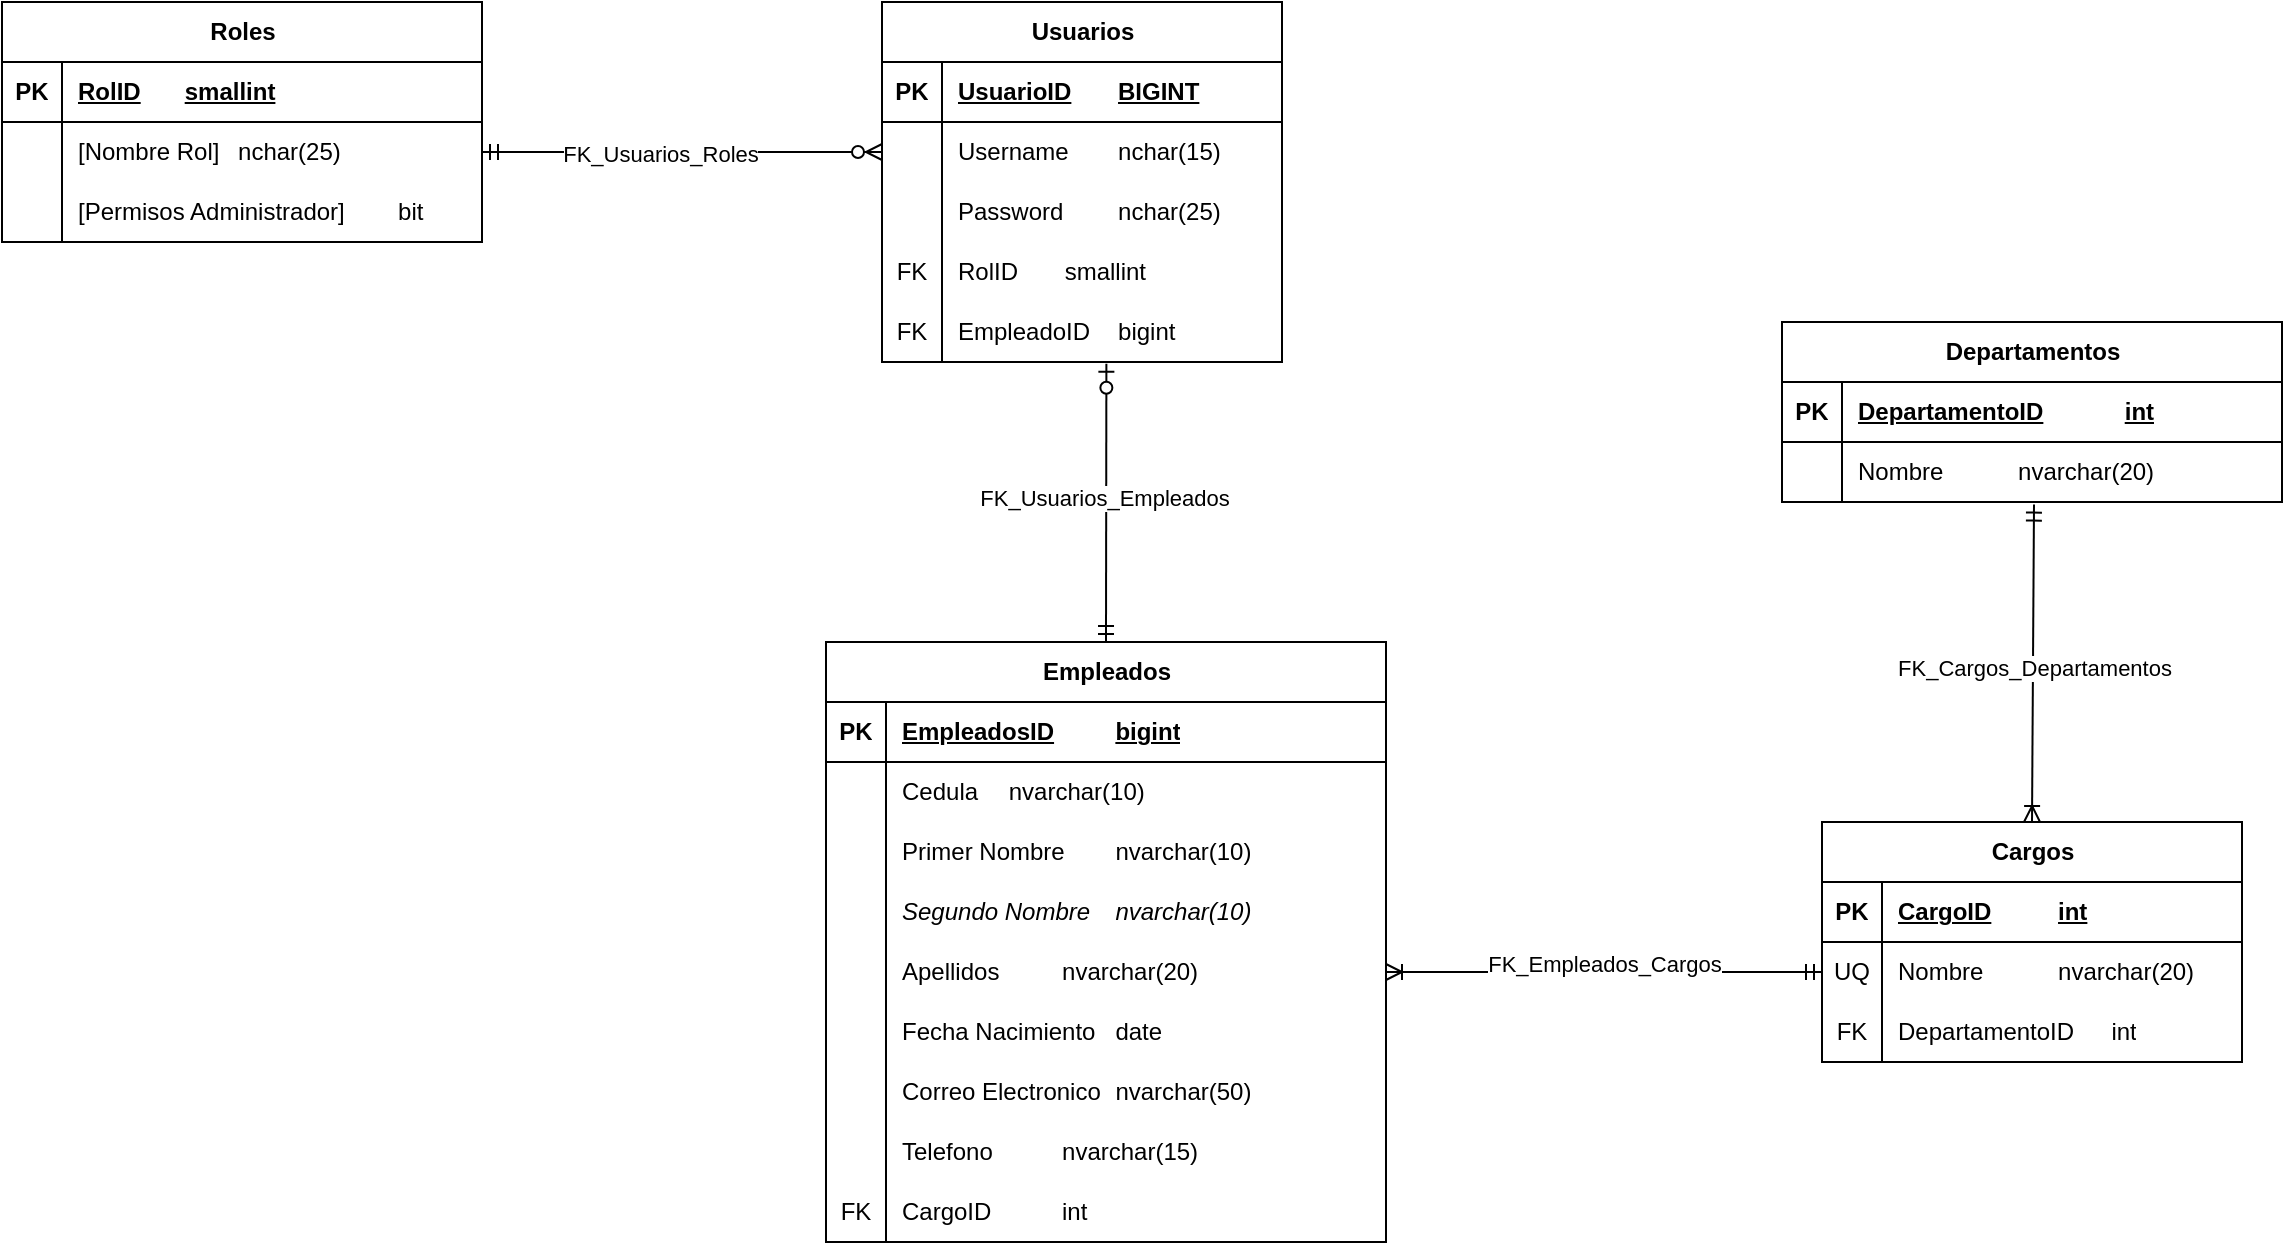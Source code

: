 <mxfile version="24.7.6">
  <diagram name="Página-1" id="Jkwq7sTo8KRgoUrjjLxQ">
    <mxGraphModel dx="1320" dy="912" grid="1" gridSize="10" guides="1" tooltips="1" connect="1" arrows="1" fold="1" page="1" pageScale="1" pageWidth="827" pageHeight="1169" math="0" shadow="0">
      <root>
        <mxCell id="0" />
        <mxCell id="1" parent="0" />
        <mxCell id="3hcmhtLCjMTXaNoc0a5Z-1" value="Usuarios" style="shape=table;startSize=30;container=1;collapsible=1;childLayout=tableLayout;fixedRows=1;rowLines=0;fontStyle=1;align=center;resizeLast=1;html=1;" vertex="1" parent="1">
          <mxGeometry x="520" y="240" width="200" height="180" as="geometry" />
        </mxCell>
        <mxCell id="3hcmhtLCjMTXaNoc0a5Z-2" value="" style="shape=tableRow;horizontal=0;startSize=0;swimlaneHead=0;swimlaneBody=0;fillColor=none;collapsible=0;dropTarget=0;points=[[0,0.5],[1,0.5]];portConstraint=eastwest;top=0;left=0;right=0;bottom=1;" vertex="1" parent="3hcmhtLCjMTXaNoc0a5Z-1">
          <mxGeometry y="30" width="200" height="30" as="geometry" />
        </mxCell>
        <mxCell id="3hcmhtLCjMTXaNoc0a5Z-3" value="PK" style="shape=partialRectangle;connectable=0;fillColor=none;top=0;left=0;bottom=0;right=0;fontStyle=1;overflow=hidden;whiteSpace=wrap;html=1;" vertex="1" parent="3hcmhtLCjMTXaNoc0a5Z-2">
          <mxGeometry width="30" height="30" as="geometry">
            <mxRectangle width="30" height="30" as="alternateBounds" />
          </mxGeometry>
        </mxCell>
        <mxCell id="3hcmhtLCjMTXaNoc0a5Z-4" value="UsuarioID&lt;span style=&quot;white-space: pre;&quot;&gt;&#x9;&lt;/span&gt;BIGINT" style="shape=partialRectangle;connectable=0;fillColor=none;top=0;left=0;bottom=0;right=0;align=left;spacingLeft=6;fontStyle=5;overflow=hidden;whiteSpace=wrap;html=1;" vertex="1" parent="3hcmhtLCjMTXaNoc0a5Z-2">
          <mxGeometry x="30" width="170" height="30" as="geometry">
            <mxRectangle width="170" height="30" as="alternateBounds" />
          </mxGeometry>
        </mxCell>
        <mxCell id="3hcmhtLCjMTXaNoc0a5Z-5" value="" style="shape=tableRow;horizontal=0;startSize=0;swimlaneHead=0;swimlaneBody=0;fillColor=none;collapsible=0;dropTarget=0;points=[[0,0.5],[1,0.5]];portConstraint=eastwest;top=0;left=0;right=0;bottom=0;" vertex="1" parent="3hcmhtLCjMTXaNoc0a5Z-1">
          <mxGeometry y="60" width="200" height="30" as="geometry" />
        </mxCell>
        <mxCell id="3hcmhtLCjMTXaNoc0a5Z-6" value="" style="shape=partialRectangle;connectable=0;fillColor=none;top=0;left=0;bottom=0;right=0;editable=1;overflow=hidden;whiteSpace=wrap;html=1;" vertex="1" parent="3hcmhtLCjMTXaNoc0a5Z-5">
          <mxGeometry width="30" height="30" as="geometry">
            <mxRectangle width="30" height="30" as="alternateBounds" />
          </mxGeometry>
        </mxCell>
        <mxCell id="3hcmhtLCjMTXaNoc0a5Z-7" value="Username&amp;nbsp;&lt;span style=&quot;white-space: pre;&quot;&gt;&#x9;&lt;/span&gt;nchar(15)" style="shape=partialRectangle;connectable=0;fillColor=none;top=0;left=0;bottom=0;right=0;align=left;spacingLeft=6;overflow=hidden;whiteSpace=wrap;html=1;" vertex="1" parent="3hcmhtLCjMTXaNoc0a5Z-5">
          <mxGeometry x="30" width="170" height="30" as="geometry">
            <mxRectangle width="170" height="30" as="alternateBounds" />
          </mxGeometry>
        </mxCell>
        <mxCell id="3hcmhtLCjMTXaNoc0a5Z-8" value="" style="shape=tableRow;horizontal=0;startSize=0;swimlaneHead=0;swimlaneBody=0;fillColor=none;collapsible=0;dropTarget=0;points=[[0,0.5],[1,0.5]];portConstraint=eastwest;top=0;left=0;right=0;bottom=0;" vertex="1" parent="3hcmhtLCjMTXaNoc0a5Z-1">
          <mxGeometry y="90" width="200" height="30" as="geometry" />
        </mxCell>
        <mxCell id="3hcmhtLCjMTXaNoc0a5Z-9" value="" style="shape=partialRectangle;connectable=0;fillColor=none;top=0;left=0;bottom=0;right=0;editable=1;overflow=hidden;whiteSpace=wrap;html=1;" vertex="1" parent="3hcmhtLCjMTXaNoc0a5Z-8">
          <mxGeometry width="30" height="30" as="geometry">
            <mxRectangle width="30" height="30" as="alternateBounds" />
          </mxGeometry>
        </mxCell>
        <mxCell id="3hcmhtLCjMTXaNoc0a5Z-10" value="Password&lt;span style=&quot;white-space: pre;&quot;&gt;&#x9;&lt;/span&gt;nchar(25)" style="shape=partialRectangle;connectable=0;fillColor=none;top=0;left=0;bottom=0;right=0;align=left;spacingLeft=6;overflow=hidden;whiteSpace=wrap;html=1;" vertex="1" parent="3hcmhtLCjMTXaNoc0a5Z-8">
          <mxGeometry x="30" width="170" height="30" as="geometry">
            <mxRectangle width="170" height="30" as="alternateBounds" />
          </mxGeometry>
        </mxCell>
        <mxCell id="3hcmhtLCjMTXaNoc0a5Z-11" value="" style="shape=tableRow;horizontal=0;startSize=0;swimlaneHead=0;swimlaneBody=0;fillColor=none;collapsible=0;dropTarget=0;points=[[0,0.5],[1,0.5]];portConstraint=eastwest;top=0;left=0;right=0;bottom=0;" vertex="1" parent="3hcmhtLCjMTXaNoc0a5Z-1">
          <mxGeometry y="120" width="200" height="30" as="geometry" />
        </mxCell>
        <mxCell id="3hcmhtLCjMTXaNoc0a5Z-12" value="FK" style="shape=partialRectangle;connectable=0;fillColor=none;top=0;left=0;bottom=0;right=0;editable=1;overflow=hidden;whiteSpace=wrap;html=1;" vertex="1" parent="3hcmhtLCjMTXaNoc0a5Z-11">
          <mxGeometry width="30" height="30" as="geometry">
            <mxRectangle width="30" height="30" as="alternateBounds" />
          </mxGeometry>
        </mxCell>
        <mxCell id="3hcmhtLCjMTXaNoc0a5Z-13" value="RolID&lt;span style=&quot;white-space: pre;&quot;&gt;&#x9;&lt;/span&gt;smallint" style="shape=partialRectangle;connectable=0;fillColor=none;top=0;left=0;bottom=0;right=0;align=left;spacingLeft=6;overflow=hidden;whiteSpace=wrap;html=1;" vertex="1" parent="3hcmhtLCjMTXaNoc0a5Z-11">
          <mxGeometry x="30" width="170" height="30" as="geometry">
            <mxRectangle width="170" height="30" as="alternateBounds" />
          </mxGeometry>
        </mxCell>
        <mxCell id="3hcmhtLCjMTXaNoc0a5Z-56" style="shape=tableRow;horizontal=0;startSize=0;swimlaneHead=0;swimlaneBody=0;fillColor=none;collapsible=0;dropTarget=0;points=[[0,0.5],[1,0.5]];portConstraint=eastwest;top=0;left=0;right=0;bottom=0;" vertex="1" parent="3hcmhtLCjMTXaNoc0a5Z-1">
          <mxGeometry y="150" width="200" height="30" as="geometry" />
        </mxCell>
        <mxCell id="3hcmhtLCjMTXaNoc0a5Z-57" value="FK" style="shape=partialRectangle;connectable=0;fillColor=none;top=0;left=0;bottom=0;right=0;editable=1;overflow=hidden;whiteSpace=wrap;html=1;" vertex="1" parent="3hcmhtLCjMTXaNoc0a5Z-56">
          <mxGeometry width="30" height="30" as="geometry">
            <mxRectangle width="30" height="30" as="alternateBounds" />
          </mxGeometry>
        </mxCell>
        <mxCell id="3hcmhtLCjMTXaNoc0a5Z-58" value="EmpleadoID&lt;span style=&quot;white-space: pre;&quot;&gt;&#x9;&lt;/span&gt;bigint" style="shape=partialRectangle;connectable=0;fillColor=none;top=0;left=0;bottom=0;right=0;align=left;spacingLeft=6;overflow=hidden;whiteSpace=wrap;html=1;" vertex="1" parent="3hcmhtLCjMTXaNoc0a5Z-56">
          <mxGeometry x="30" width="170" height="30" as="geometry">
            <mxRectangle width="170" height="30" as="alternateBounds" />
          </mxGeometry>
        </mxCell>
        <mxCell id="3hcmhtLCjMTXaNoc0a5Z-14" value="Roles" style="shape=table;startSize=30;container=1;collapsible=1;childLayout=tableLayout;fixedRows=1;rowLines=0;fontStyle=1;align=center;resizeLast=1;html=1;" vertex="1" parent="1">
          <mxGeometry x="80" y="240" width="240" height="120" as="geometry" />
        </mxCell>
        <mxCell id="3hcmhtLCjMTXaNoc0a5Z-15" value="" style="shape=tableRow;horizontal=0;startSize=0;swimlaneHead=0;swimlaneBody=0;fillColor=none;collapsible=0;dropTarget=0;points=[[0,0.5],[1,0.5]];portConstraint=eastwest;top=0;left=0;right=0;bottom=1;" vertex="1" parent="3hcmhtLCjMTXaNoc0a5Z-14">
          <mxGeometry y="30" width="240" height="30" as="geometry" />
        </mxCell>
        <mxCell id="3hcmhtLCjMTXaNoc0a5Z-16" value="PK" style="shape=partialRectangle;connectable=0;fillColor=none;top=0;left=0;bottom=0;right=0;fontStyle=1;overflow=hidden;whiteSpace=wrap;html=1;" vertex="1" parent="3hcmhtLCjMTXaNoc0a5Z-15">
          <mxGeometry width="30" height="30" as="geometry">
            <mxRectangle width="30" height="30" as="alternateBounds" />
          </mxGeometry>
        </mxCell>
        <mxCell id="3hcmhtLCjMTXaNoc0a5Z-17" value="RolID&lt;span style=&quot;white-space: pre;&quot;&gt;&#x9;&lt;/span&gt;smallint" style="shape=partialRectangle;connectable=0;fillColor=none;top=0;left=0;bottom=0;right=0;align=left;spacingLeft=6;fontStyle=5;overflow=hidden;whiteSpace=wrap;html=1;" vertex="1" parent="3hcmhtLCjMTXaNoc0a5Z-15">
          <mxGeometry x="30" width="210" height="30" as="geometry">
            <mxRectangle width="210" height="30" as="alternateBounds" />
          </mxGeometry>
        </mxCell>
        <mxCell id="3hcmhtLCjMTXaNoc0a5Z-18" value="" style="shape=tableRow;horizontal=0;startSize=0;swimlaneHead=0;swimlaneBody=0;fillColor=none;collapsible=0;dropTarget=0;points=[[0,0.5],[1,0.5]];portConstraint=eastwest;top=0;left=0;right=0;bottom=0;" vertex="1" parent="3hcmhtLCjMTXaNoc0a5Z-14">
          <mxGeometry y="60" width="240" height="30" as="geometry" />
        </mxCell>
        <mxCell id="3hcmhtLCjMTXaNoc0a5Z-19" value="" style="shape=partialRectangle;connectable=0;fillColor=none;top=0;left=0;bottom=0;right=0;editable=1;overflow=hidden;whiteSpace=wrap;html=1;" vertex="1" parent="3hcmhtLCjMTXaNoc0a5Z-18">
          <mxGeometry width="30" height="30" as="geometry">
            <mxRectangle width="30" height="30" as="alternateBounds" />
          </mxGeometry>
        </mxCell>
        <mxCell id="3hcmhtLCjMTXaNoc0a5Z-20" value="[Nombre Rol]&lt;span style=&quot;white-space: pre;&quot;&gt;&#x9;&lt;/span&gt;nchar(25)" style="shape=partialRectangle;connectable=0;fillColor=none;top=0;left=0;bottom=0;right=0;align=left;spacingLeft=6;overflow=hidden;whiteSpace=wrap;html=1;" vertex="1" parent="3hcmhtLCjMTXaNoc0a5Z-18">
          <mxGeometry x="30" width="210" height="30" as="geometry">
            <mxRectangle width="210" height="30" as="alternateBounds" />
          </mxGeometry>
        </mxCell>
        <mxCell id="3hcmhtLCjMTXaNoc0a5Z-21" value="" style="shape=tableRow;horizontal=0;startSize=0;swimlaneHead=0;swimlaneBody=0;fillColor=none;collapsible=0;dropTarget=0;points=[[0,0.5],[1,0.5]];portConstraint=eastwest;top=0;left=0;right=0;bottom=0;" vertex="1" parent="3hcmhtLCjMTXaNoc0a5Z-14">
          <mxGeometry y="90" width="240" height="30" as="geometry" />
        </mxCell>
        <mxCell id="3hcmhtLCjMTXaNoc0a5Z-22" value="" style="shape=partialRectangle;connectable=0;fillColor=none;top=0;left=0;bottom=0;right=0;editable=1;overflow=hidden;whiteSpace=wrap;html=1;" vertex="1" parent="3hcmhtLCjMTXaNoc0a5Z-21">
          <mxGeometry width="30" height="30" as="geometry">
            <mxRectangle width="30" height="30" as="alternateBounds" />
          </mxGeometry>
        </mxCell>
        <mxCell id="3hcmhtLCjMTXaNoc0a5Z-23" value="[Permisos Administrador]&lt;span style=&quot;white-space: pre;&quot;&gt;&#x9;&lt;/span&gt;bit" style="shape=partialRectangle;connectable=0;fillColor=none;top=0;left=0;bottom=0;right=0;align=left;spacingLeft=6;overflow=hidden;whiteSpace=wrap;html=1;" vertex="1" parent="3hcmhtLCjMTXaNoc0a5Z-21">
          <mxGeometry x="30" width="210" height="30" as="geometry">
            <mxRectangle width="210" height="30" as="alternateBounds" />
          </mxGeometry>
        </mxCell>
        <mxCell id="3hcmhtLCjMTXaNoc0a5Z-29" value="" style="edgeStyle=orthogonalEdgeStyle;fontSize=12;html=1;endArrow=ERzeroToMany;startArrow=ERmandOne;rounded=0;entryX=0;entryY=0.5;entryDx=0;entryDy=0;exitX=1;exitY=0.5;exitDx=0;exitDy=0;" edge="1" parent="1" source="3hcmhtLCjMTXaNoc0a5Z-18" target="3hcmhtLCjMTXaNoc0a5Z-5">
          <mxGeometry width="100" height="100" relative="1" as="geometry">
            <mxPoint x="270" y="540" as="sourcePoint" />
            <mxPoint x="370" y="440" as="targetPoint" />
          </mxGeometry>
        </mxCell>
        <mxCell id="3hcmhtLCjMTXaNoc0a5Z-30" value="FK_Usuarios_Roles" style="edgeLabel;html=1;align=center;verticalAlign=middle;resizable=0;points=[];" vertex="1" connectable="0" parent="3hcmhtLCjMTXaNoc0a5Z-29">
          <mxGeometry x="-0.108" y="-1" relative="1" as="geometry">
            <mxPoint as="offset" />
          </mxGeometry>
        </mxCell>
        <mxCell id="3hcmhtLCjMTXaNoc0a5Z-31" value="Empleados" style="shape=table;startSize=30;container=1;collapsible=1;childLayout=tableLayout;fixedRows=1;rowLines=0;fontStyle=1;align=center;resizeLast=1;html=1;" vertex="1" parent="1">
          <mxGeometry x="492" y="560" width="280" height="300" as="geometry" />
        </mxCell>
        <mxCell id="3hcmhtLCjMTXaNoc0a5Z-32" value="" style="shape=tableRow;horizontal=0;startSize=0;swimlaneHead=0;swimlaneBody=0;fillColor=none;collapsible=0;dropTarget=0;points=[[0,0.5],[1,0.5]];portConstraint=eastwest;top=0;left=0;right=0;bottom=1;" vertex="1" parent="3hcmhtLCjMTXaNoc0a5Z-31">
          <mxGeometry y="30" width="280" height="30" as="geometry" />
        </mxCell>
        <mxCell id="3hcmhtLCjMTXaNoc0a5Z-33" value="PK" style="shape=partialRectangle;connectable=0;fillColor=none;top=0;left=0;bottom=0;right=0;fontStyle=1;overflow=hidden;whiteSpace=wrap;html=1;" vertex="1" parent="3hcmhtLCjMTXaNoc0a5Z-32">
          <mxGeometry width="30" height="30" as="geometry">
            <mxRectangle width="30" height="30" as="alternateBounds" />
          </mxGeometry>
        </mxCell>
        <mxCell id="3hcmhtLCjMTXaNoc0a5Z-34" value="EmpleadosID&lt;span style=&quot;white-space: pre;&quot;&gt;&#x9;&lt;/span&gt;&lt;span style=&quot;white-space: pre;&quot;&gt;&#x9;&lt;/span&gt;bigint" style="shape=partialRectangle;connectable=0;fillColor=none;top=0;left=0;bottom=0;right=0;align=left;spacingLeft=6;fontStyle=5;overflow=hidden;whiteSpace=wrap;html=1;" vertex="1" parent="3hcmhtLCjMTXaNoc0a5Z-32">
          <mxGeometry x="30" width="250" height="30" as="geometry">
            <mxRectangle width="250" height="30" as="alternateBounds" />
          </mxGeometry>
        </mxCell>
        <mxCell id="3hcmhtLCjMTXaNoc0a5Z-35" value="" style="shape=tableRow;horizontal=0;startSize=0;swimlaneHead=0;swimlaneBody=0;fillColor=none;collapsible=0;dropTarget=0;points=[[0,0.5],[1,0.5]];portConstraint=eastwest;top=0;left=0;right=0;bottom=0;" vertex="1" parent="3hcmhtLCjMTXaNoc0a5Z-31">
          <mxGeometry y="60" width="280" height="30" as="geometry" />
        </mxCell>
        <mxCell id="3hcmhtLCjMTXaNoc0a5Z-36" value="" style="shape=partialRectangle;connectable=0;fillColor=none;top=0;left=0;bottom=0;right=0;editable=1;overflow=hidden;whiteSpace=wrap;html=1;" vertex="1" parent="3hcmhtLCjMTXaNoc0a5Z-35">
          <mxGeometry width="30" height="30" as="geometry">
            <mxRectangle width="30" height="30" as="alternateBounds" />
          </mxGeometry>
        </mxCell>
        <mxCell id="3hcmhtLCjMTXaNoc0a5Z-37" value="Cedula&lt;span style=&quot;white-space: pre;&quot;&gt;&#x9;&lt;/span&gt;nvarchar(10)" style="shape=partialRectangle;connectable=0;fillColor=none;top=0;left=0;bottom=0;right=0;align=left;spacingLeft=6;overflow=hidden;whiteSpace=wrap;html=1;" vertex="1" parent="3hcmhtLCjMTXaNoc0a5Z-35">
          <mxGeometry x="30" width="250" height="30" as="geometry">
            <mxRectangle width="250" height="30" as="alternateBounds" />
          </mxGeometry>
        </mxCell>
        <mxCell id="3hcmhtLCjMTXaNoc0a5Z-38" value="" style="shape=tableRow;horizontal=0;startSize=0;swimlaneHead=0;swimlaneBody=0;fillColor=none;collapsible=0;dropTarget=0;points=[[0,0.5],[1,0.5]];portConstraint=eastwest;top=0;left=0;right=0;bottom=0;" vertex="1" parent="3hcmhtLCjMTXaNoc0a5Z-31">
          <mxGeometry y="90" width="280" height="30" as="geometry" />
        </mxCell>
        <mxCell id="3hcmhtLCjMTXaNoc0a5Z-39" value="" style="shape=partialRectangle;connectable=0;fillColor=none;top=0;left=0;bottom=0;right=0;editable=1;overflow=hidden;whiteSpace=wrap;html=1;" vertex="1" parent="3hcmhtLCjMTXaNoc0a5Z-38">
          <mxGeometry width="30" height="30" as="geometry">
            <mxRectangle width="30" height="30" as="alternateBounds" />
          </mxGeometry>
        </mxCell>
        <mxCell id="3hcmhtLCjMTXaNoc0a5Z-40" value="Primer Nombre&lt;span style=&quot;white-space: pre;&quot;&gt;&#x9;&lt;/span&gt;nvarchar(10)" style="shape=partialRectangle;connectable=0;fillColor=none;top=0;left=0;bottom=0;right=0;align=left;spacingLeft=6;overflow=hidden;whiteSpace=wrap;html=1;" vertex="1" parent="3hcmhtLCjMTXaNoc0a5Z-38">
          <mxGeometry x="30" width="250" height="30" as="geometry">
            <mxRectangle width="250" height="30" as="alternateBounds" />
          </mxGeometry>
        </mxCell>
        <mxCell id="3hcmhtLCjMTXaNoc0a5Z-41" value="" style="shape=tableRow;horizontal=0;startSize=0;swimlaneHead=0;swimlaneBody=0;fillColor=none;collapsible=0;dropTarget=0;points=[[0,0.5],[1,0.5]];portConstraint=eastwest;top=0;left=0;right=0;bottom=0;" vertex="1" parent="3hcmhtLCjMTXaNoc0a5Z-31">
          <mxGeometry y="120" width="280" height="30" as="geometry" />
        </mxCell>
        <mxCell id="3hcmhtLCjMTXaNoc0a5Z-42" value="" style="shape=partialRectangle;connectable=0;fillColor=none;top=0;left=0;bottom=0;right=0;editable=1;overflow=hidden;whiteSpace=wrap;html=1;" vertex="1" parent="3hcmhtLCjMTXaNoc0a5Z-41">
          <mxGeometry width="30" height="30" as="geometry">
            <mxRectangle width="30" height="30" as="alternateBounds" />
          </mxGeometry>
        </mxCell>
        <mxCell id="3hcmhtLCjMTXaNoc0a5Z-43" value="Segundo Nombre&lt;span style=&quot;white-space: pre;&quot;&gt;&#x9;&lt;/span&gt;nvarchar(10)" style="shape=partialRectangle;connectable=0;fillColor=none;top=0;left=0;bottom=0;right=0;align=left;spacingLeft=6;overflow=hidden;whiteSpace=wrap;html=1;fontStyle=2" vertex="1" parent="3hcmhtLCjMTXaNoc0a5Z-41">
          <mxGeometry x="30" width="250" height="30" as="geometry">
            <mxRectangle width="250" height="30" as="alternateBounds" />
          </mxGeometry>
        </mxCell>
        <mxCell id="3hcmhtLCjMTXaNoc0a5Z-59" style="shape=tableRow;horizontal=0;startSize=0;swimlaneHead=0;swimlaneBody=0;fillColor=none;collapsible=0;dropTarget=0;points=[[0,0.5],[1,0.5]];portConstraint=eastwest;top=0;left=0;right=0;bottom=0;" vertex="1" parent="3hcmhtLCjMTXaNoc0a5Z-31">
          <mxGeometry y="150" width="280" height="30" as="geometry" />
        </mxCell>
        <mxCell id="3hcmhtLCjMTXaNoc0a5Z-60" style="shape=partialRectangle;connectable=0;fillColor=none;top=0;left=0;bottom=0;right=0;editable=1;overflow=hidden;whiteSpace=wrap;html=1;" vertex="1" parent="3hcmhtLCjMTXaNoc0a5Z-59">
          <mxGeometry width="30" height="30" as="geometry">
            <mxRectangle width="30" height="30" as="alternateBounds" />
          </mxGeometry>
        </mxCell>
        <mxCell id="3hcmhtLCjMTXaNoc0a5Z-61" value="Apellidos&lt;span style=&quot;white-space: pre;&quot;&gt;&#x9;&lt;/span&gt;&lt;span style=&quot;white-space: pre;&quot;&gt;&#x9;&lt;/span&gt;nvarchar(20)" style="shape=partialRectangle;connectable=0;fillColor=none;top=0;left=0;bottom=0;right=0;align=left;spacingLeft=6;overflow=hidden;whiteSpace=wrap;html=1;fontStyle=0" vertex="1" parent="3hcmhtLCjMTXaNoc0a5Z-59">
          <mxGeometry x="30" width="250" height="30" as="geometry">
            <mxRectangle width="250" height="30" as="alternateBounds" />
          </mxGeometry>
        </mxCell>
        <mxCell id="3hcmhtLCjMTXaNoc0a5Z-44" style="shape=tableRow;horizontal=0;startSize=0;swimlaneHead=0;swimlaneBody=0;fillColor=none;collapsible=0;dropTarget=0;points=[[0,0.5],[1,0.5]];portConstraint=eastwest;top=0;left=0;right=0;bottom=0;" vertex="1" parent="3hcmhtLCjMTXaNoc0a5Z-31">
          <mxGeometry y="180" width="280" height="30" as="geometry" />
        </mxCell>
        <mxCell id="3hcmhtLCjMTXaNoc0a5Z-45" style="shape=partialRectangle;connectable=0;fillColor=none;top=0;left=0;bottom=0;right=0;editable=1;overflow=hidden;whiteSpace=wrap;html=1;" vertex="1" parent="3hcmhtLCjMTXaNoc0a5Z-44">
          <mxGeometry width="30" height="30" as="geometry">
            <mxRectangle width="30" height="30" as="alternateBounds" />
          </mxGeometry>
        </mxCell>
        <mxCell id="3hcmhtLCjMTXaNoc0a5Z-46" value="Fecha Nacimiento&lt;span style=&quot;white-space: pre;&quot;&gt;&#x9;&lt;/span&gt;date" style="shape=partialRectangle;connectable=0;fillColor=none;top=0;left=0;bottom=0;right=0;align=left;spacingLeft=6;overflow=hidden;whiteSpace=wrap;html=1;" vertex="1" parent="3hcmhtLCjMTXaNoc0a5Z-44">
          <mxGeometry x="30" width="250" height="30" as="geometry">
            <mxRectangle width="250" height="30" as="alternateBounds" />
          </mxGeometry>
        </mxCell>
        <mxCell id="3hcmhtLCjMTXaNoc0a5Z-47" style="shape=tableRow;horizontal=0;startSize=0;swimlaneHead=0;swimlaneBody=0;fillColor=none;collapsible=0;dropTarget=0;points=[[0,0.5],[1,0.5]];portConstraint=eastwest;top=0;left=0;right=0;bottom=0;" vertex="1" parent="3hcmhtLCjMTXaNoc0a5Z-31">
          <mxGeometry y="210" width="280" height="30" as="geometry" />
        </mxCell>
        <mxCell id="3hcmhtLCjMTXaNoc0a5Z-48" style="shape=partialRectangle;connectable=0;fillColor=none;top=0;left=0;bottom=0;right=0;editable=1;overflow=hidden;whiteSpace=wrap;html=1;" vertex="1" parent="3hcmhtLCjMTXaNoc0a5Z-47">
          <mxGeometry width="30" height="30" as="geometry">
            <mxRectangle width="30" height="30" as="alternateBounds" />
          </mxGeometry>
        </mxCell>
        <mxCell id="3hcmhtLCjMTXaNoc0a5Z-49" value="Correo Electronico&lt;span style=&quot;white-space: pre;&quot;&gt;&#x9;&lt;/span&gt;nvarchar(50)" style="shape=partialRectangle;connectable=0;fillColor=none;top=0;left=0;bottom=0;right=0;align=left;spacingLeft=6;overflow=hidden;whiteSpace=wrap;html=1;" vertex="1" parent="3hcmhtLCjMTXaNoc0a5Z-47">
          <mxGeometry x="30" width="250" height="30" as="geometry">
            <mxRectangle width="250" height="30" as="alternateBounds" />
          </mxGeometry>
        </mxCell>
        <mxCell id="3hcmhtLCjMTXaNoc0a5Z-50" style="shape=tableRow;horizontal=0;startSize=0;swimlaneHead=0;swimlaneBody=0;fillColor=none;collapsible=0;dropTarget=0;points=[[0,0.5],[1,0.5]];portConstraint=eastwest;top=0;left=0;right=0;bottom=0;" vertex="1" parent="3hcmhtLCjMTXaNoc0a5Z-31">
          <mxGeometry y="240" width="280" height="30" as="geometry" />
        </mxCell>
        <mxCell id="3hcmhtLCjMTXaNoc0a5Z-51" style="shape=partialRectangle;connectable=0;fillColor=none;top=0;left=0;bottom=0;right=0;editable=1;overflow=hidden;whiteSpace=wrap;html=1;" vertex="1" parent="3hcmhtLCjMTXaNoc0a5Z-50">
          <mxGeometry width="30" height="30" as="geometry">
            <mxRectangle width="30" height="30" as="alternateBounds" />
          </mxGeometry>
        </mxCell>
        <mxCell id="3hcmhtLCjMTXaNoc0a5Z-52" value="Telefono&lt;span style=&quot;white-space: pre;&quot;&gt;&#x9;&lt;/span&gt;&lt;span style=&quot;white-space: pre;&quot;&gt;&#x9;&lt;/span&gt;nvarchar(15)" style="shape=partialRectangle;connectable=0;fillColor=none;top=0;left=0;bottom=0;right=0;align=left;spacingLeft=6;overflow=hidden;whiteSpace=wrap;html=1;" vertex="1" parent="3hcmhtLCjMTXaNoc0a5Z-50">
          <mxGeometry x="30" width="250" height="30" as="geometry">
            <mxRectangle width="250" height="30" as="alternateBounds" />
          </mxGeometry>
        </mxCell>
        <mxCell id="3hcmhtLCjMTXaNoc0a5Z-53" style="shape=tableRow;horizontal=0;startSize=0;swimlaneHead=0;swimlaneBody=0;fillColor=none;collapsible=0;dropTarget=0;points=[[0,0.5],[1,0.5]];portConstraint=eastwest;top=0;left=0;right=0;bottom=0;" vertex="1" parent="3hcmhtLCjMTXaNoc0a5Z-31">
          <mxGeometry y="270" width="280" height="30" as="geometry" />
        </mxCell>
        <mxCell id="3hcmhtLCjMTXaNoc0a5Z-54" value="FK" style="shape=partialRectangle;connectable=0;fillColor=none;top=0;left=0;bottom=0;right=0;editable=1;overflow=hidden;whiteSpace=wrap;html=1;" vertex="1" parent="3hcmhtLCjMTXaNoc0a5Z-53">
          <mxGeometry width="30" height="30" as="geometry">
            <mxRectangle width="30" height="30" as="alternateBounds" />
          </mxGeometry>
        </mxCell>
        <mxCell id="3hcmhtLCjMTXaNoc0a5Z-55" value="CargoID&lt;span style=&quot;white-space: pre;&quot;&gt;&#x9;&lt;/span&gt;&lt;span style=&quot;white-space: pre;&quot;&gt;&#x9;&lt;/span&gt;int" style="shape=partialRectangle;connectable=0;fillColor=none;top=0;left=0;bottom=0;right=0;align=left;spacingLeft=6;overflow=hidden;whiteSpace=wrap;html=1;" vertex="1" parent="3hcmhtLCjMTXaNoc0a5Z-53">
          <mxGeometry x="30" width="250" height="30" as="geometry">
            <mxRectangle width="250" height="30" as="alternateBounds" />
          </mxGeometry>
        </mxCell>
        <mxCell id="3hcmhtLCjMTXaNoc0a5Z-63" value="" style="fontSize=12;html=1;endArrow=ERzeroToOne;startArrow=ERmandOne;rounded=0;entryX=0.561;entryY=1.028;entryDx=0;entryDy=0;entryPerimeter=0;exitX=0.5;exitY=0;exitDx=0;exitDy=0;" edge="1" parent="1" source="3hcmhtLCjMTXaNoc0a5Z-31" target="3hcmhtLCjMTXaNoc0a5Z-56">
          <mxGeometry width="100" height="100" relative="1" as="geometry">
            <mxPoint x="200" y="630" as="sourcePoint" />
            <mxPoint x="300" y="530" as="targetPoint" />
          </mxGeometry>
        </mxCell>
        <mxCell id="3hcmhtLCjMTXaNoc0a5Z-64" value="FK_Usuarios_Empleados" style="edgeLabel;html=1;align=center;verticalAlign=middle;resizable=0;points=[];" vertex="1" connectable="0" parent="3hcmhtLCjMTXaNoc0a5Z-63">
          <mxGeometry x="0.041" y="1" relative="1" as="geometry">
            <mxPoint as="offset" />
          </mxGeometry>
        </mxCell>
        <mxCell id="3hcmhtLCjMTXaNoc0a5Z-65" value="Cargos" style="shape=table;startSize=30;container=1;collapsible=1;childLayout=tableLayout;fixedRows=1;rowLines=0;fontStyle=1;align=center;resizeLast=1;html=1;" vertex="1" parent="1">
          <mxGeometry x="990" y="650" width="210" height="120" as="geometry" />
        </mxCell>
        <mxCell id="3hcmhtLCjMTXaNoc0a5Z-66" value="" style="shape=tableRow;horizontal=0;startSize=0;swimlaneHead=0;swimlaneBody=0;fillColor=none;collapsible=0;dropTarget=0;points=[[0,0.5],[1,0.5]];portConstraint=eastwest;top=0;left=0;right=0;bottom=1;" vertex="1" parent="3hcmhtLCjMTXaNoc0a5Z-65">
          <mxGeometry y="30" width="210" height="30" as="geometry" />
        </mxCell>
        <mxCell id="3hcmhtLCjMTXaNoc0a5Z-67" value="PK" style="shape=partialRectangle;connectable=0;fillColor=none;top=0;left=0;bottom=0;right=0;fontStyle=1;overflow=hidden;whiteSpace=wrap;html=1;" vertex="1" parent="3hcmhtLCjMTXaNoc0a5Z-66">
          <mxGeometry width="30" height="30" as="geometry">
            <mxRectangle width="30" height="30" as="alternateBounds" />
          </mxGeometry>
        </mxCell>
        <mxCell id="3hcmhtLCjMTXaNoc0a5Z-68" value="CargoID&lt;span style=&quot;white-space: pre;&quot;&gt;&#x9;&lt;/span&gt;&lt;span style=&quot;white-space: pre;&quot;&gt;&#x9;&lt;/span&gt;int" style="shape=partialRectangle;connectable=0;fillColor=none;top=0;left=0;bottom=0;right=0;align=left;spacingLeft=6;fontStyle=5;overflow=hidden;whiteSpace=wrap;html=1;" vertex="1" parent="3hcmhtLCjMTXaNoc0a5Z-66">
          <mxGeometry x="30" width="180" height="30" as="geometry">
            <mxRectangle width="180" height="30" as="alternateBounds" />
          </mxGeometry>
        </mxCell>
        <mxCell id="3hcmhtLCjMTXaNoc0a5Z-69" value="" style="shape=tableRow;horizontal=0;startSize=0;swimlaneHead=0;swimlaneBody=0;fillColor=none;collapsible=0;dropTarget=0;points=[[0,0.5],[1,0.5]];portConstraint=eastwest;top=0;left=0;right=0;bottom=0;" vertex="1" parent="3hcmhtLCjMTXaNoc0a5Z-65">
          <mxGeometry y="60" width="210" height="30" as="geometry" />
        </mxCell>
        <mxCell id="3hcmhtLCjMTXaNoc0a5Z-70" value="UQ" style="shape=partialRectangle;connectable=0;fillColor=none;top=0;left=0;bottom=0;right=0;editable=1;overflow=hidden;whiteSpace=wrap;html=1;" vertex="1" parent="3hcmhtLCjMTXaNoc0a5Z-69">
          <mxGeometry width="30" height="30" as="geometry">
            <mxRectangle width="30" height="30" as="alternateBounds" />
          </mxGeometry>
        </mxCell>
        <mxCell id="3hcmhtLCjMTXaNoc0a5Z-71" value="Nombre&lt;span style=&quot;white-space: pre;&quot;&gt;&#x9;&lt;/span&gt;&lt;span style=&quot;white-space: pre;&quot;&gt;&#x9;&lt;/span&gt;nvarchar(20)" style="shape=partialRectangle;connectable=0;fillColor=none;top=0;left=0;bottom=0;right=0;align=left;spacingLeft=6;overflow=hidden;whiteSpace=wrap;html=1;" vertex="1" parent="3hcmhtLCjMTXaNoc0a5Z-69">
          <mxGeometry x="30" width="180" height="30" as="geometry">
            <mxRectangle width="180" height="30" as="alternateBounds" />
          </mxGeometry>
        </mxCell>
        <mxCell id="3hcmhtLCjMTXaNoc0a5Z-72" value="" style="shape=tableRow;horizontal=0;startSize=0;swimlaneHead=0;swimlaneBody=0;fillColor=none;collapsible=0;dropTarget=0;points=[[0,0.5],[1,0.5]];portConstraint=eastwest;top=0;left=0;right=0;bottom=0;" vertex="1" parent="3hcmhtLCjMTXaNoc0a5Z-65">
          <mxGeometry y="90" width="210" height="30" as="geometry" />
        </mxCell>
        <mxCell id="3hcmhtLCjMTXaNoc0a5Z-73" value="FK" style="shape=partialRectangle;connectable=0;fillColor=none;top=0;left=0;bottom=0;right=0;editable=1;overflow=hidden;whiteSpace=wrap;html=1;" vertex="1" parent="3hcmhtLCjMTXaNoc0a5Z-72">
          <mxGeometry width="30" height="30" as="geometry">
            <mxRectangle width="30" height="30" as="alternateBounds" />
          </mxGeometry>
        </mxCell>
        <mxCell id="3hcmhtLCjMTXaNoc0a5Z-74" value="DepartamentoID&lt;span style=&quot;white-space: pre;&quot;&gt;&#x9;&lt;/span&gt;int" style="shape=partialRectangle;connectable=0;fillColor=none;top=0;left=0;bottom=0;right=0;align=left;spacingLeft=6;overflow=hidden;whiteSpace=wrap;html=1;" vertex="1" parent="3hcmhtLCjMTXaNoc0a5Z-72">
          <mxGeometry x="30" width="180" height="30" as="geometry">
            <mxRectangle width="180" height="30" as="alternateBounds" />
          </mxGeometry>
        </mxCell>
        <mxCell id="3hcmhtLCjMTXaNoc0a5Z-78" value="" style="fontSize=12;html=1;endArrow=ERoneToMany;startArrow=ERmandOne;rounded=0;entryX=1;entryY=0.5;entryDx=0;entryDy=0;exitX=0;exitY=0.5;exitDx=0;exitDy=0;" edge="1" parent="1" source="3hcmhtLCjMTXaNoc0a5Z-69" target="3hcmhtLCjMTXaNoc0a5Z-59">
          <mxGeometry width="100" height="100" relative="1" as="geometry">
            <mxPoint x="970" y="930" as="sourcePoint" />
            <mxPoint x="1070" y="830" as="targetPoint" />
          </mxGeometry>
        </mxCell>
        <mxCell id="3hcmhtLCjMTXaNoc0a5Z-79" value="FK_Empleados_Cargos" style="edgeLabel;html=1;align=center;verticalAlign=middle;resizable=0;points=[];" vertex="1" connectable="0" parent="3hcmhtLCjMTXaNoc0a5Z-78">
          <mxGeometry x="0.006" y="-4" relative="1" as="geometry">
            <mxPoint as="offset" />
          </mxGeometry>
        </mxCell>
        <mxCell id="3hcmhtLCjMTXaNoc0a5Z-80" value="Departamentos" style="shape=table;startSize=30;container=1;collapsible=1;childLayout=tableLayout;fixedRows=1;rowLines=0;fontStyle=1;align=center;resizeLast=1;html=1;" vertex="1" parent="1">
          <mxGeometry x="970" y="400" width="250" height="90" as="geometry" />
        </mxCell>
        <mxCell id="3hcmhtLCjMTXaNoc0a5Z-81" value="" style="shape=tableRow;horizontal=0;startSize=0;swimlaneHead=0;swimlaneBody=0;fillColor=none;collapsible=0;dropTarget=0;points=[[0,0.5],[1,0.5]];portConstraint=eastwest;top=0;left=0;right=0;bottom=1;" vertex="1" parent="3hcmhtLCjMTXaNoc0a5Z-80">
          <mxGeometry y="30" width="250" height="30" as="geometry" />
        </mxCell>
        <mxCell id="3hcmhtLCjMTXaNoc0a5Z-82" value="PK" style="shape=partialRectangle;connectable=0;fillColor=none;top=0;left=0;bottom=0;right=0;fontStyle=1;overflow=hidden;whiteSpace=wrap;html=1;" vertex="1" parent="3hcmhtLCjMTXaNoc0a5Z-81">
          <mxGeometry width="30" height="30" as="geometry">
            <mxRectangle width="30" height="30" as="alternateBounds" />
          </mxGeometry>
        </mxCell>
        <mxCell id="3hcmhtLCjMTXaNoc0a5Z-83" value="DepartamentoID&lt;span style=&quot;white-space: pre;&quot;&gt;&#x9;&lt;/span&gt;&lt;span style=&quot;white-space: pre;&quot;&gt;&#x9;&lt;/span&gt;int" style="shape=partialRectangle;connectable=0;fillColor=none;top=0;left=0;bottom=0;right=0;align=left;spacingLeft=6;fontStyle=5;overflow=hidden;whiteSpace=wrap;html=1;" vertex="1" parent="3hcmhtLCjMTXaNoc0a5Z-81">
          <mxGeometry x="30" width="220" height="30" as="geometry">
            <mxRectangle width="220" height="30" as="alternateBounds" />
          </mxGeometry>
        </mxCell>
        <mxCell id="3hcmhtLCjMTXaNoc0a5Z-84" value="" style="shape=tableRow;horizontal=0;startSize=0;swimlaneHead=0;swimlaneBody=0;fillColor=none;collapsible=0;dropTarget=0;points=[[0,0.5],[1,0.5]];portConstraint=eastwest;top=0;left=0;right=0;bottom=0;" vertex="1" parent="3hcmhtLCjMTXaNoc0a5Z-80">
          <mxGeometry y="60" width="250" height="30" as="geometry" />
        </mxCell>
        <mxCell id="3hcmhtLCjMTXaNoc0a5Z-85" value="" style="shape=partialRectangle;connectable=0;fillColor=none;top=0;left=0;bottom=0;right=0;editable=1;overflow=hidden;whiteSpace=wrap;html=1;" vertex="1" parent="3hcmhtLCjMTXaNoc0a5Z-84">
          <mxGeometry width="30" height="30" as="geometry">
            <mxRectangle width="30" height="30" as="alternateBounds" />
          </mxGeometry>
        </mxCell>
        <mxCell id="3hcmhtLCjMTXaNoc0a5Z-86" value="Nombre&lt;span style=&quot;white-space: pre;&quot;&gt;&#x9;&lt;/span&gt;&lt;span style=&quot;white-space: pre;&quot;&gt;&#x9;&lt;/span&gt;nvarchar(20)" style="shape=partialRectangle;connectable=0;fillColor=none;top=0;left=0;bottom=0;right=0;align=left;spacingLeft=6;overflow=hidden;whiteSpace=wrap;html=1;" vertex="1" parent="3hcmhtLCjMTXaNoc0a5Z-84">
          <mxGeometry x="30" width="220" height="30" as="geometry">
            <mxRectangle width="220" height="30" as="alternateBounds" />
          </mxGeometry>
        </mxCell>
        <mxCell id="3hcmhtLCjMTXaNoc0a5Z-93" value="" style="fontSize=12;html=1;endArrow=ERoneToMany;startArrow=ERmandOne;rounded=0;entryX=0.5;entryY=0;entryDx=0;entryDy=0;exitX=0.504;exitY=1.043;exitDx=0;exitDy=0;exitPerimeter=0;" edge="1" parent="1" source="3hcmhtLCjMTXaNoc0a5Z-84" target="3hcmhtLCjMTXaNoc0a5Z-65">
          <mxGeometry width="100" height="100" relative="1" as="geometry">
            <mxPoint x="1100" y="510" as="sourcePoint" />
            <mxPoint x="980" y="480" as="targetPoint" />
          </mxGeometry>
        </mxCell>
        <mxCell id="3hcmhtLCjMTXaNoc0a5Z-94" value="FK_Cargos_Departamentos" style="edgeLabel;html=1;align=center;verticalAlign=middle;resizable=0;points=[];" vertex="1" connectable="0" parent="3hcmhtLCjMTXaNoc0a5Z-93">
          <mxGeometry x="0.028" relative="1" as="geometry">
            <mxPoint as="offset" />
          </mxGeometry>
        </mxCell>
      </root>
    </mxGraphModel>
  </diagram>
</mxfile>
